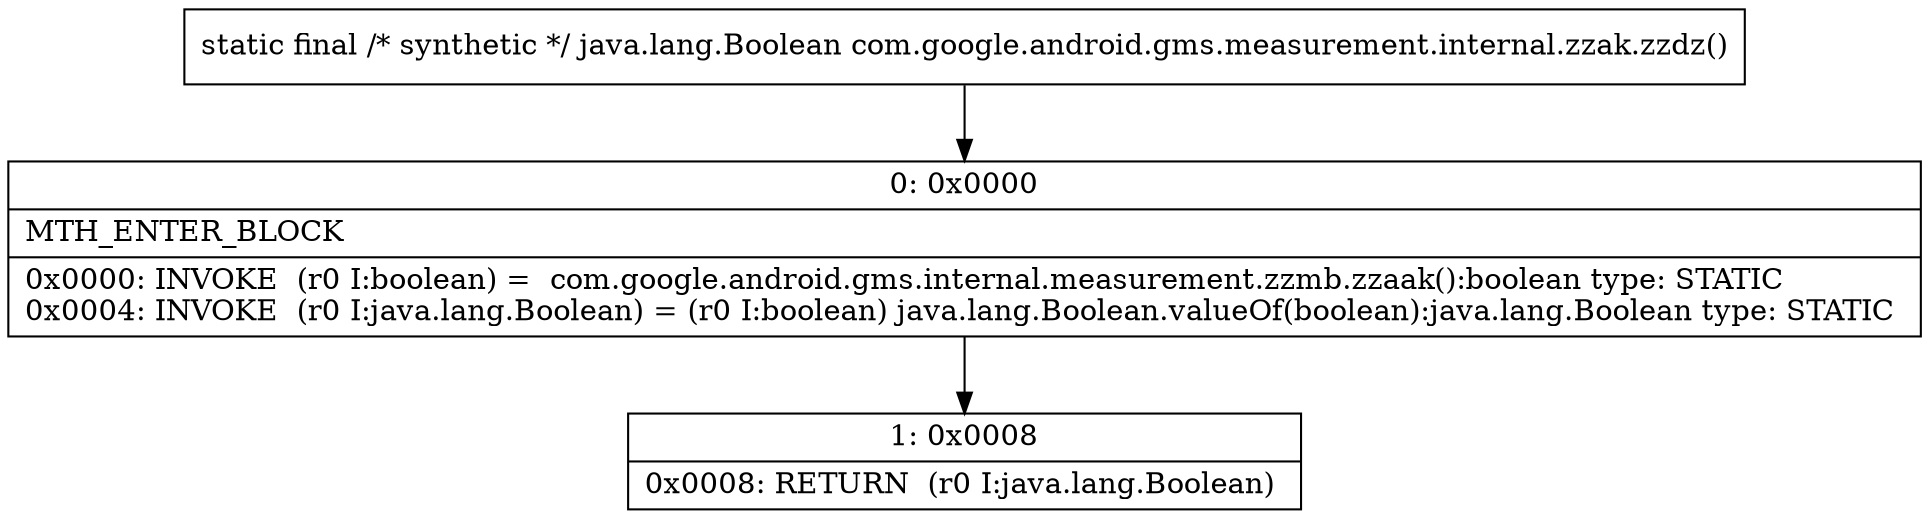 digraph "CFG forcom.google.android.gms.measurement.internal.zzak.zzdz()Ljava\/lang\/Boolean;" {
Node_0 [shape=record,label="{0\:\ 0x0000|MTH_ENTER_BLOCK\l|0x0000: INVOKE  (r0 I:boolean) =  com.google.android.gms.internal.measurement.zzmb.zzaak():boolean type: STATIC \l0x0004: INVOKE  (r0 I:java.lang.Boolean) = (r0 I:boolean) java.lang.Boolean.valueOf(boolean):java.lang.Boolean type: STATIC \l}"];
Node_1 [shape=record,label="{1\:\ 0x0008|0x0008: RETURN  (r0 I:java.lang.Boolean) \l}"];
MethodNode[shape=record,label="{static final \/* synthetic *\/ java.lang.Boolean com.google.android.gms.measurement.internal.zzak.zzdz() }"];
MethodNode -> Node_0;
Node_0 -> Node_1;
}

